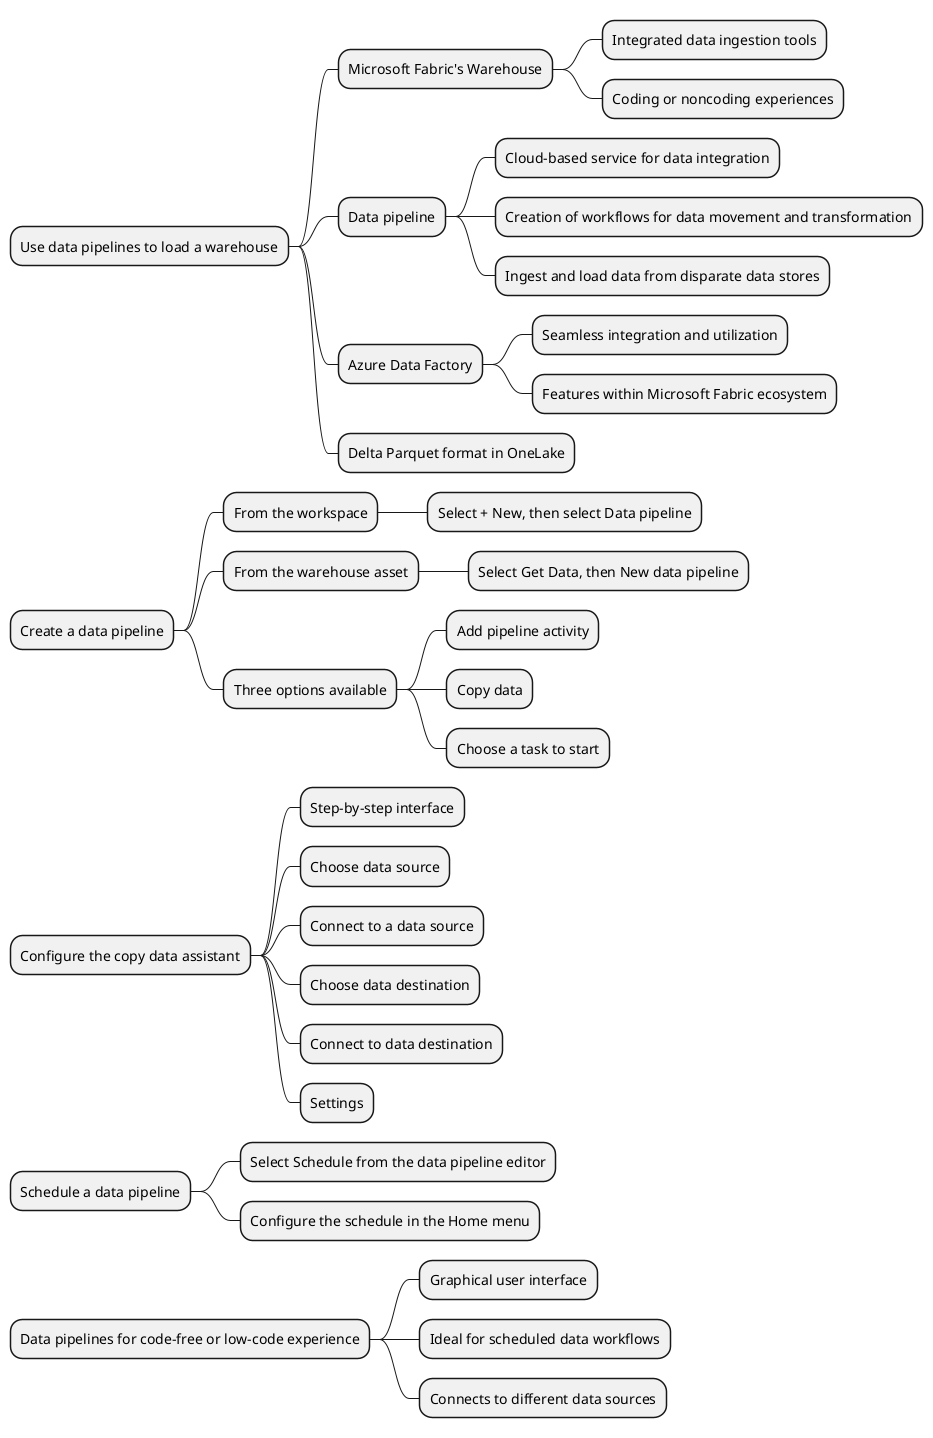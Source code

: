 @startmindmap
* Use data pipelines to load a warehouse
** Microsoft Fabric's Warehouse
*** Integrated data ingestion tools
*** Coding or noncoding experiences
** Data pipeline
*** Cloud-based service for data integration
*** Creation of workflows for data movement and transformation
*** Ingest and load data from disparate data stores
** Azure Data Factory
*** Seamless integration and utilization
*** Features within Microsoft Fabric ecosystem
** Delta Parquet format in OneLake
* Create a data pipeline
** From the workspace
*** Select + New, then select Data pipeline
** From the warehouse asset
*** Select Get Data, then New data pipeline
** Three options available
*** Add pipeline activity
*** Copy data
*** Choose a task to start
* Configure the copy data assistant
** Step-by-step interface
** Choose data source
** Connect to a data source
** Choose data destination
** Connect to data destination
** Settings
* Schedule a data pipeline
** Select Schedule from the data pipeline editor
** Configure the schedule in the Home menu
* Data pipelines for code-free or low-code experience
** Graphical user interface
** Ideal for scheduled data workflows
** Connects to different data sources
@endmindmap